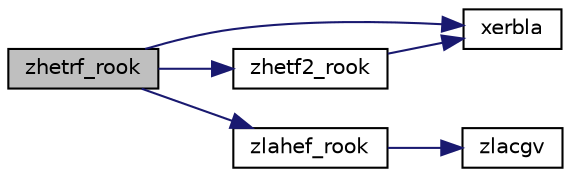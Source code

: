 digraph "zhetrf_rook"
{
 // LATEX_PDF_SIZE
  edge [fontname="Helvetica",fontsize="10",labelfontname="Helvetica",labelfontsize="10"];
  node [fontname="Helvetica",fontsize="10",shape=record];
  rankdir="LR";
  Node1 [label="zhetrf_rook",height=0.2,width=0.4,color="black", fillcolor="grey75", style="filled", fontcolor="black",tooltip="ZHETRF_ROOK computes the factorization of a complex Hermitian indefinite matrix using the bounded Bun..."];
  Node1 -> Node2 [color="midnightblue",fontsize="10",style="solid",fontname="Helvetica"];
  Node2 [label="xerbla",height=0.2,width=0.4,color="black", fillcolor="white", style="filled",URL="$xerbla_8f.html#a377ee61015baf8dea7770b3a404b1c07",tooltip="XERBLA"];
  Node1 -> Node3 [color="midnightblue",fontsize="10",style="solid",fontname="Helvetica"];
  Node3 [label="zhetf2_rook",height=0.2,width=0.4,color="black", fillcolor="white", style="filled",URL="$zhetf2__rook_8f.html#a872b3466c66763af705ef67440976ce3",tooltip="ZHETF2_ROOK computes the factorization of a complex Hermitian indefinite matrix using the bounded Bun..."];
  Node3 -> Node2 [color="midnightblue",fontsize="10",style="solid",fontname="Helvetica"];
  Node1 -> Node4 [color="midnightblue",fontsize="10",style="solid",fontname="Helvetica"];
  Node4 [label="zlahef_rook",height=0.2,width=0.4,color="black", fillcolor="white", style="filled",URL="$zlahef__rook_8f.html#afe4323b25980680c9e597a8b9b1add18",tooltip="Download ZLAHEF_ROOK + dependencies  <a href=\"http://www.netlib.org/cgi-bin/netlibfiles...."];
  Node4 -> Node5 [color="midnightblue",fontsize="10",style="solid",fontname="Helvetica"];
  Node5 [label="zlacgv",height=0.2,width=0.4,color="black", fillcolor="white", style="filled",URL="$zlacgv_8f.html#ad2595ab7c6b89e1ff2e9d05542431719",tooltip="ZLACGV conjugates a complex vector."];
}
